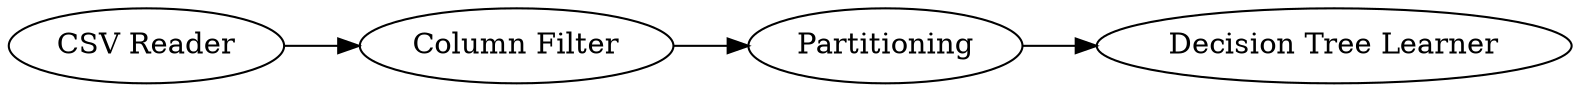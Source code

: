 digraph {
	2 -> 3
	3 -> 4
	1 -> 2
	1 [label="CSV Reader"]
	4 [label="Decision Tree Learner"]
	3 [label=Partitioning]
	2 [label="Column Filter"]
	rankdir=LR
}
